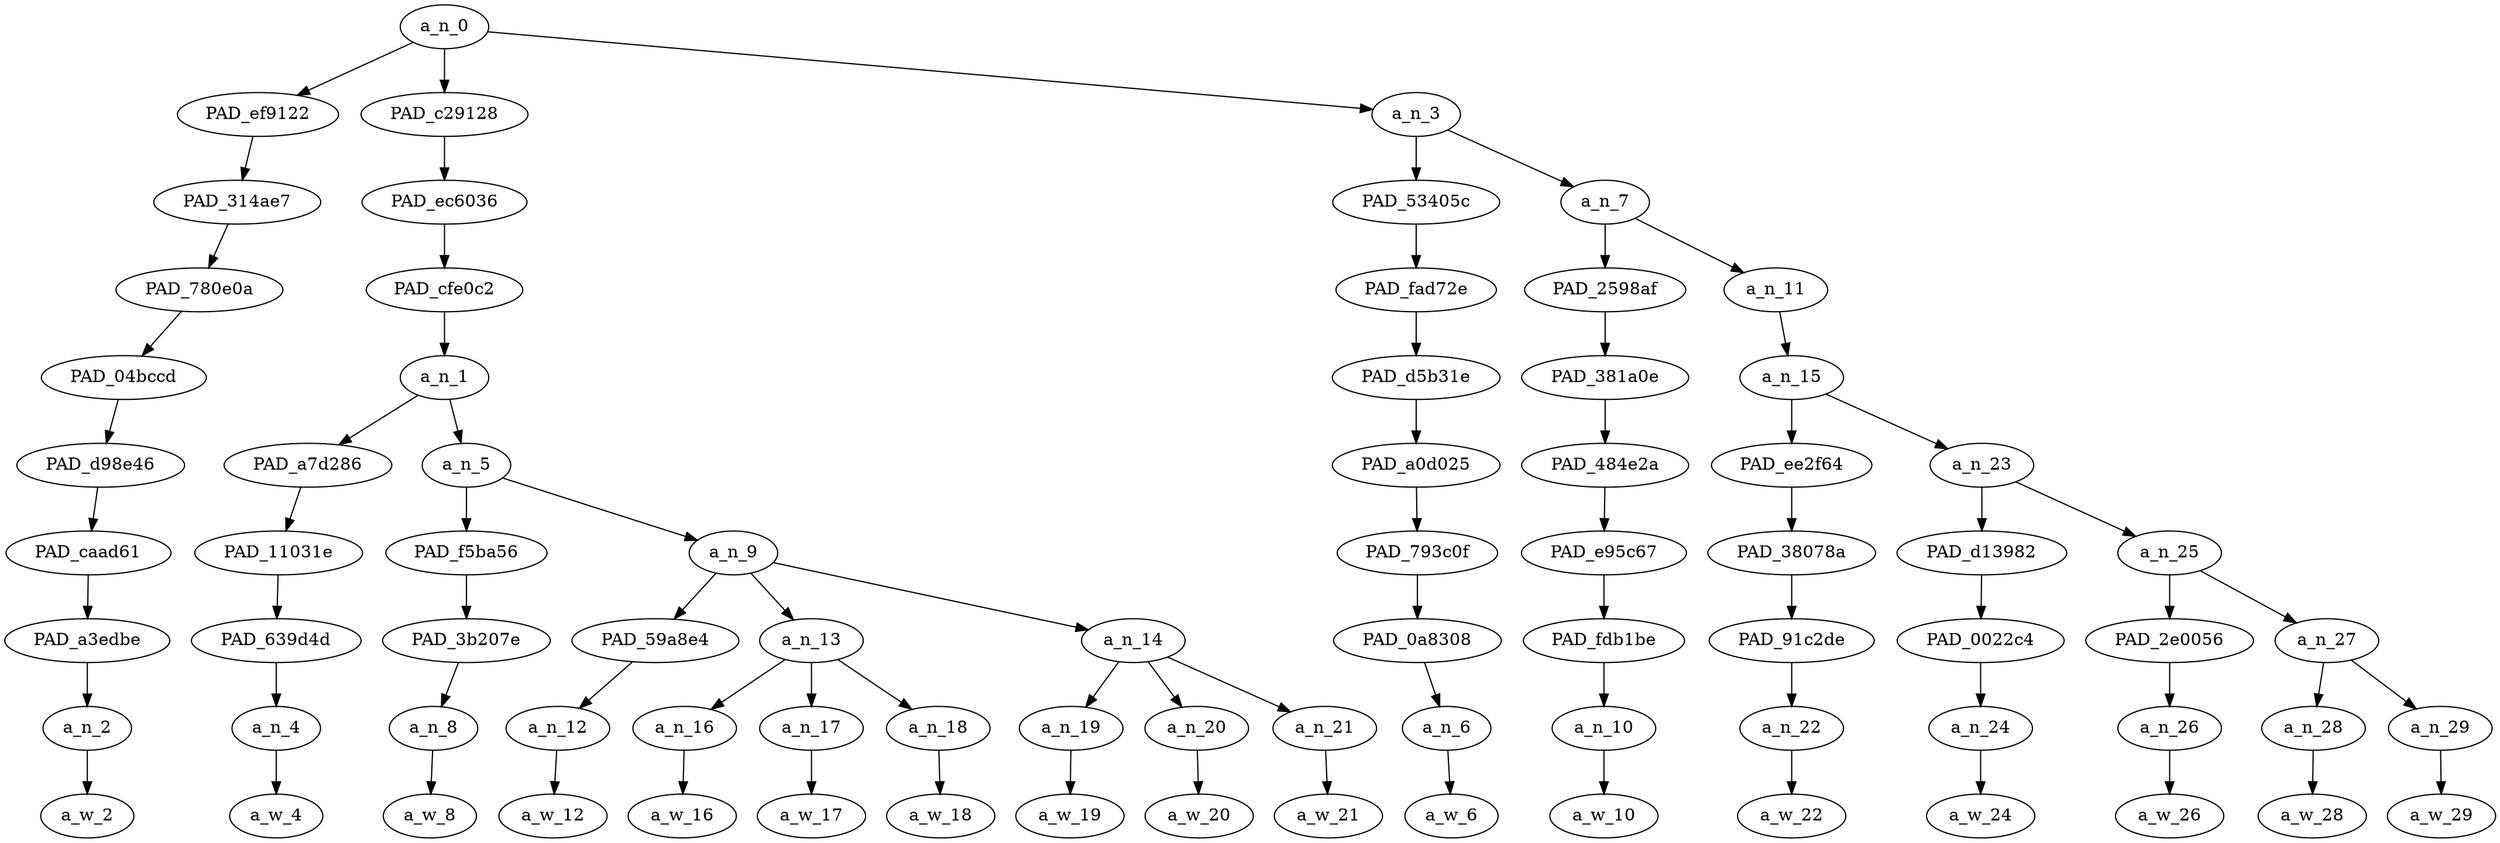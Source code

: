 strict digraph "" {
	a_n_0	[div_dir=-1,
		index=0,
		level=9,
		pos="7.105902777777778,9!",
		text_span="[0, 1, 2, 3, 4, 5, 6, 7, 8, 9, 10, 11, 12, 13, 14, 15, 16]",
		value=1.00000000];
	PAD_ef9122	[div_dir=1,
		index=1,
		level=8,
		pos="9.0,8!",
		text_span="[9]",
		value=0.10066824];
	a_n_0 -> PAD_ef9122;
	PAD_c29128	[div_dir=-1,
		index=0,
		level=8,
		pos="1.3333333333333333,8!",
		text_span="[0, 1, 2, 3, 4, 5, 6, 7, 8]",
		value=0.59020523];
	a_n_0 -> PAD_c29128;
	a_n_3	[div_dir=-1,
		index=2,
		level=8,
		pos="10.984375,8!",
		text_span="[10, 11, 12, 13, 14, 15, 16]",
		value=0.30904930];
	a_n_0 -> a_n_3;
	PAD_314ae7	[div_dir=1,
		index=1,
		level=7,
		pos="9.0,7!",
		text_span="[9]",
		value=0.10066824];
	PAD_ef9122 -> PAD_314ae7;
	PAD_780e0a	[div_dir=1,
		index=1,
		level=6,
		pos="9.0,6!",
		text_span="[9]",
		value=0.10066824];
	PAD_314ae7 -> PAD_780e0a;
	PAD_04bccd	[div_dir=1,
		index=1,
		level=5,
		pos="9.0,5!",
		text_span="[9]",
		value=0.10066824];
	PAD_780e0a -> PAD_04bccd;
	PAD_d98e46	[div_dir=1,
		index=2,
		level=4,
		pos="9.0,4!",
		text_span="[9]",
		value=0.10066824];
	PAD_04bccd -> PAD_d98e46;
	PAD_caad61	[div_dir=1,
		index=3,
		level=3,
		pos="9.0,3!",
		text_span="[9]",
		value=0.10066824];
	PAD_d98e46 -> PAD_caad61;
	PAD_a3edbe	[div_dir=1,
		index=5,
		level=2,
		pos="9.0,2!",
		text_span="[9]",
		value=0.10066824];
	PAD_caad61 -> PAD_a3edbe;
	a_n_2	[div_dir=1,
		index=9,
		level=1,
		pos="9.0,1!",
		text_span="[9]",
		value=0.10066824];
	PAD_a3edbe -> a_n_2;
	a_w_2	[div_dir=0,
		index=9,
		level=0,
		pos="9,0!",
		text_span="[9]",
		value=carter];
	a_n_2 -> a_w_2;
	PAD_ec6036	[div_dir=-1,
		index=0,
		level=7,
		pos="1.3333333333333333,7!",
		text_span="[0, 1, 2, 3, 4, 5, 6, 7, 8]",
		value=0.59020523];
	PAD_c29128 -> PAD_ec6036;
	PAD_cfe0c2	[div_dir=-1,
		index=0,
		level=6,
		pos="1.3333333333333333,6!",
		text_span="[0, 1, 2, 3, 4, 5, 6, 7, 8]",
		value=0.59020523];
	PAD_ec6036 -> PAD_cfe0c2;
	a_n_1	[div_dir=-1,
		index=0,
		level=5,
		pos="1.3333333333333333,5!",
		text_span="[0, 1, 2, 3, 4, 5, 6, 7, 8]",
		value=0.59020523];
	PAD_cfe0c2 -> a_n_1;
	PAD_a7d286	[div_dir=-1,
		index=0,
		level=4,
		pos="0.0,4!",
		text_span="[0]",
		value=0.04286560];
	a_n_1 -> PAD_a7d286;
	a_n_5	[div_dir=-1,
		index=1,
		level=4,
		pos="2.6666666666666665,4!",
		text_span="[1, 2, 3, 4, 5, 6, 7, 8]",
		value=0.54723427];
	a_n_1 -> a_n_5;
	PAD_11031e	[div_dir=-1,
		index=0,
		level=3,
		pos="0.0,3!",
		text_span="[0]",
		value=0.04286560];
	PAD_a7d286 -> PAD_11031e;
	PAD_639d4d	[div_dir=-1,
		index=0,
		level=2,
		pos="0.0,2!",
		text_span="[0]",
		value=0.04286560];
	PAD_11031e -> PAD_639d4d;
	a_n_4	[div_dir=-1,
		index=0,
		level=1,
		pos="0.0,1!",
		text_span="[0]",
		value=0.04286560];
	PAD_639d4d -> a_n_4;
	a_w_4	[div_dir=0,
		index=0,
		level=0,
		pos="0,0!",
		text_span="[0]",
		value=if];
	a_n_4 -> a_w_4;
	PAD_f5ba56	[div_dir=-1,
		index=1,
		level=3,
		pos="1.0,3!",
		text_span="[1]",
		value=0.10066430];
	a_n_5 -> PAD_f5ba56;
	a_n_9	[div_dir=-1,
		index=2,
		level=3,
		pos="4.333333333333333,3!",
		text_span="[2, 3, 4, 5, 6, 7, 8]",
		value=0.44645954];
	a_n_5 -> a_n_9;
	PAD_3b207e	[div_dir=-1,
		index=1,
		level=2,
		pos="1.0,2!",
		text_span="[1]",
		value=0.10066430];
	PAD_f5ba56 -> PAD_3b207e;
	a_n_8	[div_dir=-1,
		index=1,
		level=1,
		pos="1.0,1!",
		text_span="[1]",
		value=0.10066430];
	PAD_3b207e -> a_n_8;
	a_w_8	[div_dir=0,
		index=1,
		level=0,
		pos="1,0!",
		text_span="[1]",
		value=calvin];
	a_n_8 -> a_w_8;
	PAD_59a8e4	[div_dir=-1,
		index=2,
		level=2,
		pos="2.0,2!",
		text_span="[2]",
		value=0.09988661];
	a_n_9 -> PAD_59a8e4;
	a_n_13	[div_dir=-1,
		index=3,
		level=2,
		pos="4.0,2!",
		text_span="[3, 4, 5]",
		value=0.24192920];
	a_n_9 -> a_n_13;
	a_n_14	[div_dir=1,
		index=4,
		level=2,
		pos="7.0,2!",
		text_span="[6, 7, 8]",
		value=0.10454400];
	a_n_9 -> a_n_14;
	a_n_12	[div_dir=-1,
		index=2,
		level=1,
		pos="2.0,1!",
		text_span="[2]",
		value=0.09988661];
	PAD_59a8e4 -> a_n_12;
	a_w_12	[div_dir=0,
		index=2,
		level=0,
		pos="2,0!",
		text_span="[2]",
		value=scrapes];
	a_n_12 -> a_w_12;
	a_n_16	[div_dir=1,
		index=3,
		level=1,
		pos="3.0,1!",
		text_span="[3]",
		value=0.05052458];
	a_n_13 -> a_n_16;
	a_n_17	[div_dir=-1,
		index=4,
		level=1,
		pos="4.0,1!",
		text_span="[4]",
		value=0.11362484];
	a_n_13 -> a_n_17;
	a_n_18	[div_dir=1,
		index=5,
		level=1,
		pos="5.0,1!",
		text_span="[5]",
		value=0.07770778];
	a_n_13 -> a_n_18;
	a_w_16	[div_dir=0,
		index=3,
		level=0,
		pos="3,0!",
		text_span="[3]",
		value=his];
	a_n_16 -> a_w_16;
	a_w_17	[div_dir=0,
		index=4,
		level=0,
		pos="4,0!",
		text_span="[4]",
		value=cereal];
	a_n_17 -> a_w_17;
	a_w_18	[div_dir=0,
		index=5,
		level=0,
		pos="5,0!",
		text_span="[5]",
		value=bowl];
	a_n_18 -> a_w_18;
	a_n_19	[div_dir=-1,
		index=6,
		level=1,
		pos="6.0,1!",
		text_span="[6]",
		value=0.03788331];
	a_n_14 -> a_n_19;
	a_n_20	[div_dir=1,
		index=7,
		level=1,
		pos="7.0,1!",
		text_span="[7]",
		value=0.03140171];
	a_n_14 -> a_n_20;
	a_n_21	[div_dir=1,
		index=8,
		level=1,
		pos="8.0,1!",
		text_span="[8]",
		value=0.03522586];
	a_n_14 -> a_n_21;
	a_w_19	[div_dir=0,
		index=6,
		level=0,
		pos="6,0!",
		text_span="[6]",
		value=one];
	a_n_19 -> a_w_19;
	a_w_20	[div_dir=0,
		index=7,
		level=0,
		pos="7,0!",
		text_span="[7]",
		value=more];
	a_n_20 -> a_w_20;
	a_w_21	[div_dir=0,
		index=8,
		level=0,
		pos="8,0!",
		text_span="[8]",
		value=time];
	a_n_21 -> a_w_21;
	PAD_53405c	[div_dir=1,
		index=2,
		level=7,
		pos="10.0,7!",
		text_span="[10]",
		value=0.03690207];
	a_n_3 -> PAD_53405c;
	a_n_7	[div_dir=-1,
		index=3,
		level=7,
		pos="11.96875,7!",
		text_span="[11, 12, 13, 14, 15, 16]",
		value=0.27214146];
	a_n_3 -> a_n_7;
	PAD_fad72e	[div_dir=1,
		index=2,
		level=6,
		pos="10.0,6!",
		text_span="[10]",
		value=0.03690207];
	PAD_53405c -> PAD_fad72e;
	PAD_d5b31e	[div_dir=1,
		index=2,
		level=5,
		pos="10.0,5!",
		text_span="[10]",
		value=0.03690207];
	PAD_fad72e -> PAD_d5b31e;
	PAD_a0d025	[div_dir=1,
		index=3,
		level=4,
		pos="10.0,4!",
		text_span="[10]",
		value=0.03690207];
	PAD_d5b31e -> PAD_a0d025;
	PAD_793c0f	[div_dir=1,
		index=4,
		level=3,
		pos="10.0,3!",
		text_span="[10]",
		value=0.03690207];
	PAD_a0d025 -> PAD_793c0f;
	PAD_0a8308	[div_dir=1,
		index=6,
		level=2,
		pos="10.0,2!",
		text_span="[10]",
		value=0.03690207];
	PAD_793c0f -> PAD_0a8308;
	a_n_6	[div_dir=1,
		index=10,
		level=1,
		pos="10.0,1!",
		text_span="[10]",
		value=0.03690207];
	PAD_0a8308 -> a_n_6;
	a_w_6	[div_dir=0,
		index=10,
		level=0,
		pos="10,0!",
		text_span="[10]",
		value=is];
	a_n_6 -> a_w_6;
	PAD_2598af	[div_dir=1,
		index=3,
		level=6,
		pos="11.0,6!",
		text_span="[11]",
		value=0.03172756];
	a_n_7 -> PAD_2598af;
	a_n_11	[div_dir=-1,
		index=4,
		level=6,
		pos="12.9375,6!",
		text_span="[12, 13, 14, 15, 16]",
		value=0.24038314];
	a_n_7 -> a_n_11;
	PAD_381a0e	[div_dir=1,
		index=3,
		level=5,
		pos="11.0,5!",
		text_span="[11]",
		value=0.03172756];
	PAD_2598af -> PAD_381a0e;
	PAD_484e2a	[div_dir=1,
		index=4,
		level=4,
		pos="11.0,4!",
		text_span="[11]",
		value=0.03172756];
	PAD_381a0e -> PAD_484e2a;
	PAD_e95c67	[div_dir=1,
		index=5,
		level=3,
		pos="11.0,3!",
		text_span="[11]",
		value=0.03172756];
	PAD_484e2a -> PAD_e95c67;
	PAD_fdb1be	[div_dir=1,
		index=7,
		level=2,
		pos="11.0,2!",
		text_span="[11]",
		value=0.03172756];
	PAD_e95c67 -> PAD_fdb1be;
	a_n_10	[div_dir=1,
		index=11,
		level=1,
		pos="11.0,1!",
		text_span="[11]",
		value=0.03172756];
	PAD_fdb1be -> a_n_10;
	a_w_10	[div_dir=0,
		index=11,
		level=0,
		pos="11,0!",
		text_span="[11]",
		value=going];
	a_n_10 -> a_w_10;
	a_n_15	[div_dir=-1,
		index=4,
		level=5,
		pos="12.9375,5!",
		text_span="[12, 13, 14, 15, 16]",
		value=0.24027586];
	a_n_11 -> a_n_15;
	PAD_ee2f64	[div_dir=1,
		index=5,
		level=4,
		pos="12.0,4!",
		text_span="[12]",
		value=0.02327478];
	a_n_15 -> PAD_ee2f64;
	a_n_23	[div_dir=-1,
		index=6,
		level=4,
		pos="13.875,4!",
		text_span="[13, 14, 15, 16]",
		value=0.21689380];
	a_n_15 -> a_n_23;
	PAD_38078a	[div_dir=1,
		index=6,
		level=3,
		pos="12.0,3!",
		text_span="[12]",
		value=0.02327478];
	PAD_ee2f64 -> PAD_38078a;
	PAD_91c2de	[div_dir=1,
		index=8,
		level=2,
		pos="12.0,2!",
		text_span="[12]",
		value=0.02327478];
	PAD_38078a -> PAD_91c2de;
	a_n_22	[div_dir=1,
		index=12,
		level=1,
		pos="12.0,1!",
		text_span="[12]",
		value=0.02327478];
	PAD_91c2de -> a_n_22;
	a_w_22	[div_dir=0,
		index=12,
		level=0,
		pos="12,0!",
		text_span="[12]",
		value=to];
	a_n_22 -> a_w_22;
	PAD_d13982	[div_dir=1,
		index=7,
		level=3,
		pos="13.0,3!",
		text_span="[13]",
		value=0.03193298];
	a_n_23 -> PAD_d13982;
	a_n_25	[div_dir=-1,
		index=8,
		level=3,
		pos="14.75,3!",
		text_span="[14, 15, 16]",
		value=0.18479152];
	a_n_23 -> a_n_25;
	PAD_0022c4	[div_dir=1,
		index=9,
		level=2,
		pos="13.0,2!",
		text_span="[13]",
		value=0.03193298];
	PAD_d13982 -> PAD_0022c4;
	a_n_24	[div_dir=1,
		index=13,
		level=1,
		pos="13.0,1!",
		text_span="[13]",
		value=0.03193298];
	PAD_0022c4 -> a_n_24;
	a_w_24	[div_dir=0,
		index=13,
		level=0,
		pos="13,0!",
		text_span="[13]",
		value=be];
	a_n_24 -> a_w_24;
	PAD_2e0056	[div_dir=1,
		index=10,
		level=2,
		pos="14.0,2!",
		text_span="[14]",
		value=0.04260949];
	a_n_25 -> PAD_2e0056;
	a_n_27	[div_dir=-1,
		index=11,
		level=2,
		pos="15.5,2!",
		text_span="[15, 16]",
		value=0.14187642];
	a_n_25 -> a_n_27;
	a_n_26	[div_dir=1,
		index=14,
		level=1,
		pos="14.0,1!",
		text_span="[14]",
		value=0.04260949];
	PAD_2e0056 -> a_n_26;
	a_w_26	[div_dir=0,
		index=14,
		level=0,
		pos="14,0!",
		text_span="[14]",
		value=without];
	a_n_26 -> a_w_26;
	a_n_28	[div_dir=1,
		index=15,
		level=1,
		pos="15.0,1!",
		text_span="[15]",
		value=0.04047156];
	a_n_27 -> a_n_28;
	a_n_29	[div_dir=-1,
		index=16,
		level=1,
		pos="16.0,1!",
		text_span="[16]",
		value=0.10099047];
	a_n_27 -> a_n_29;
	a_w_28	[div_dir=0,
		index=15,
		level=0,
		pos="15,0!",
		text_span="[15]",
		value=a];
	a_n_28 -> a_w_28;
	a_w_29	[div_dir=0,
		index=16,
		level=0,
		pos="16,0!",
		text_span="[16]",
		value=dad];
	a_n_29 -> a_w_29;
}
